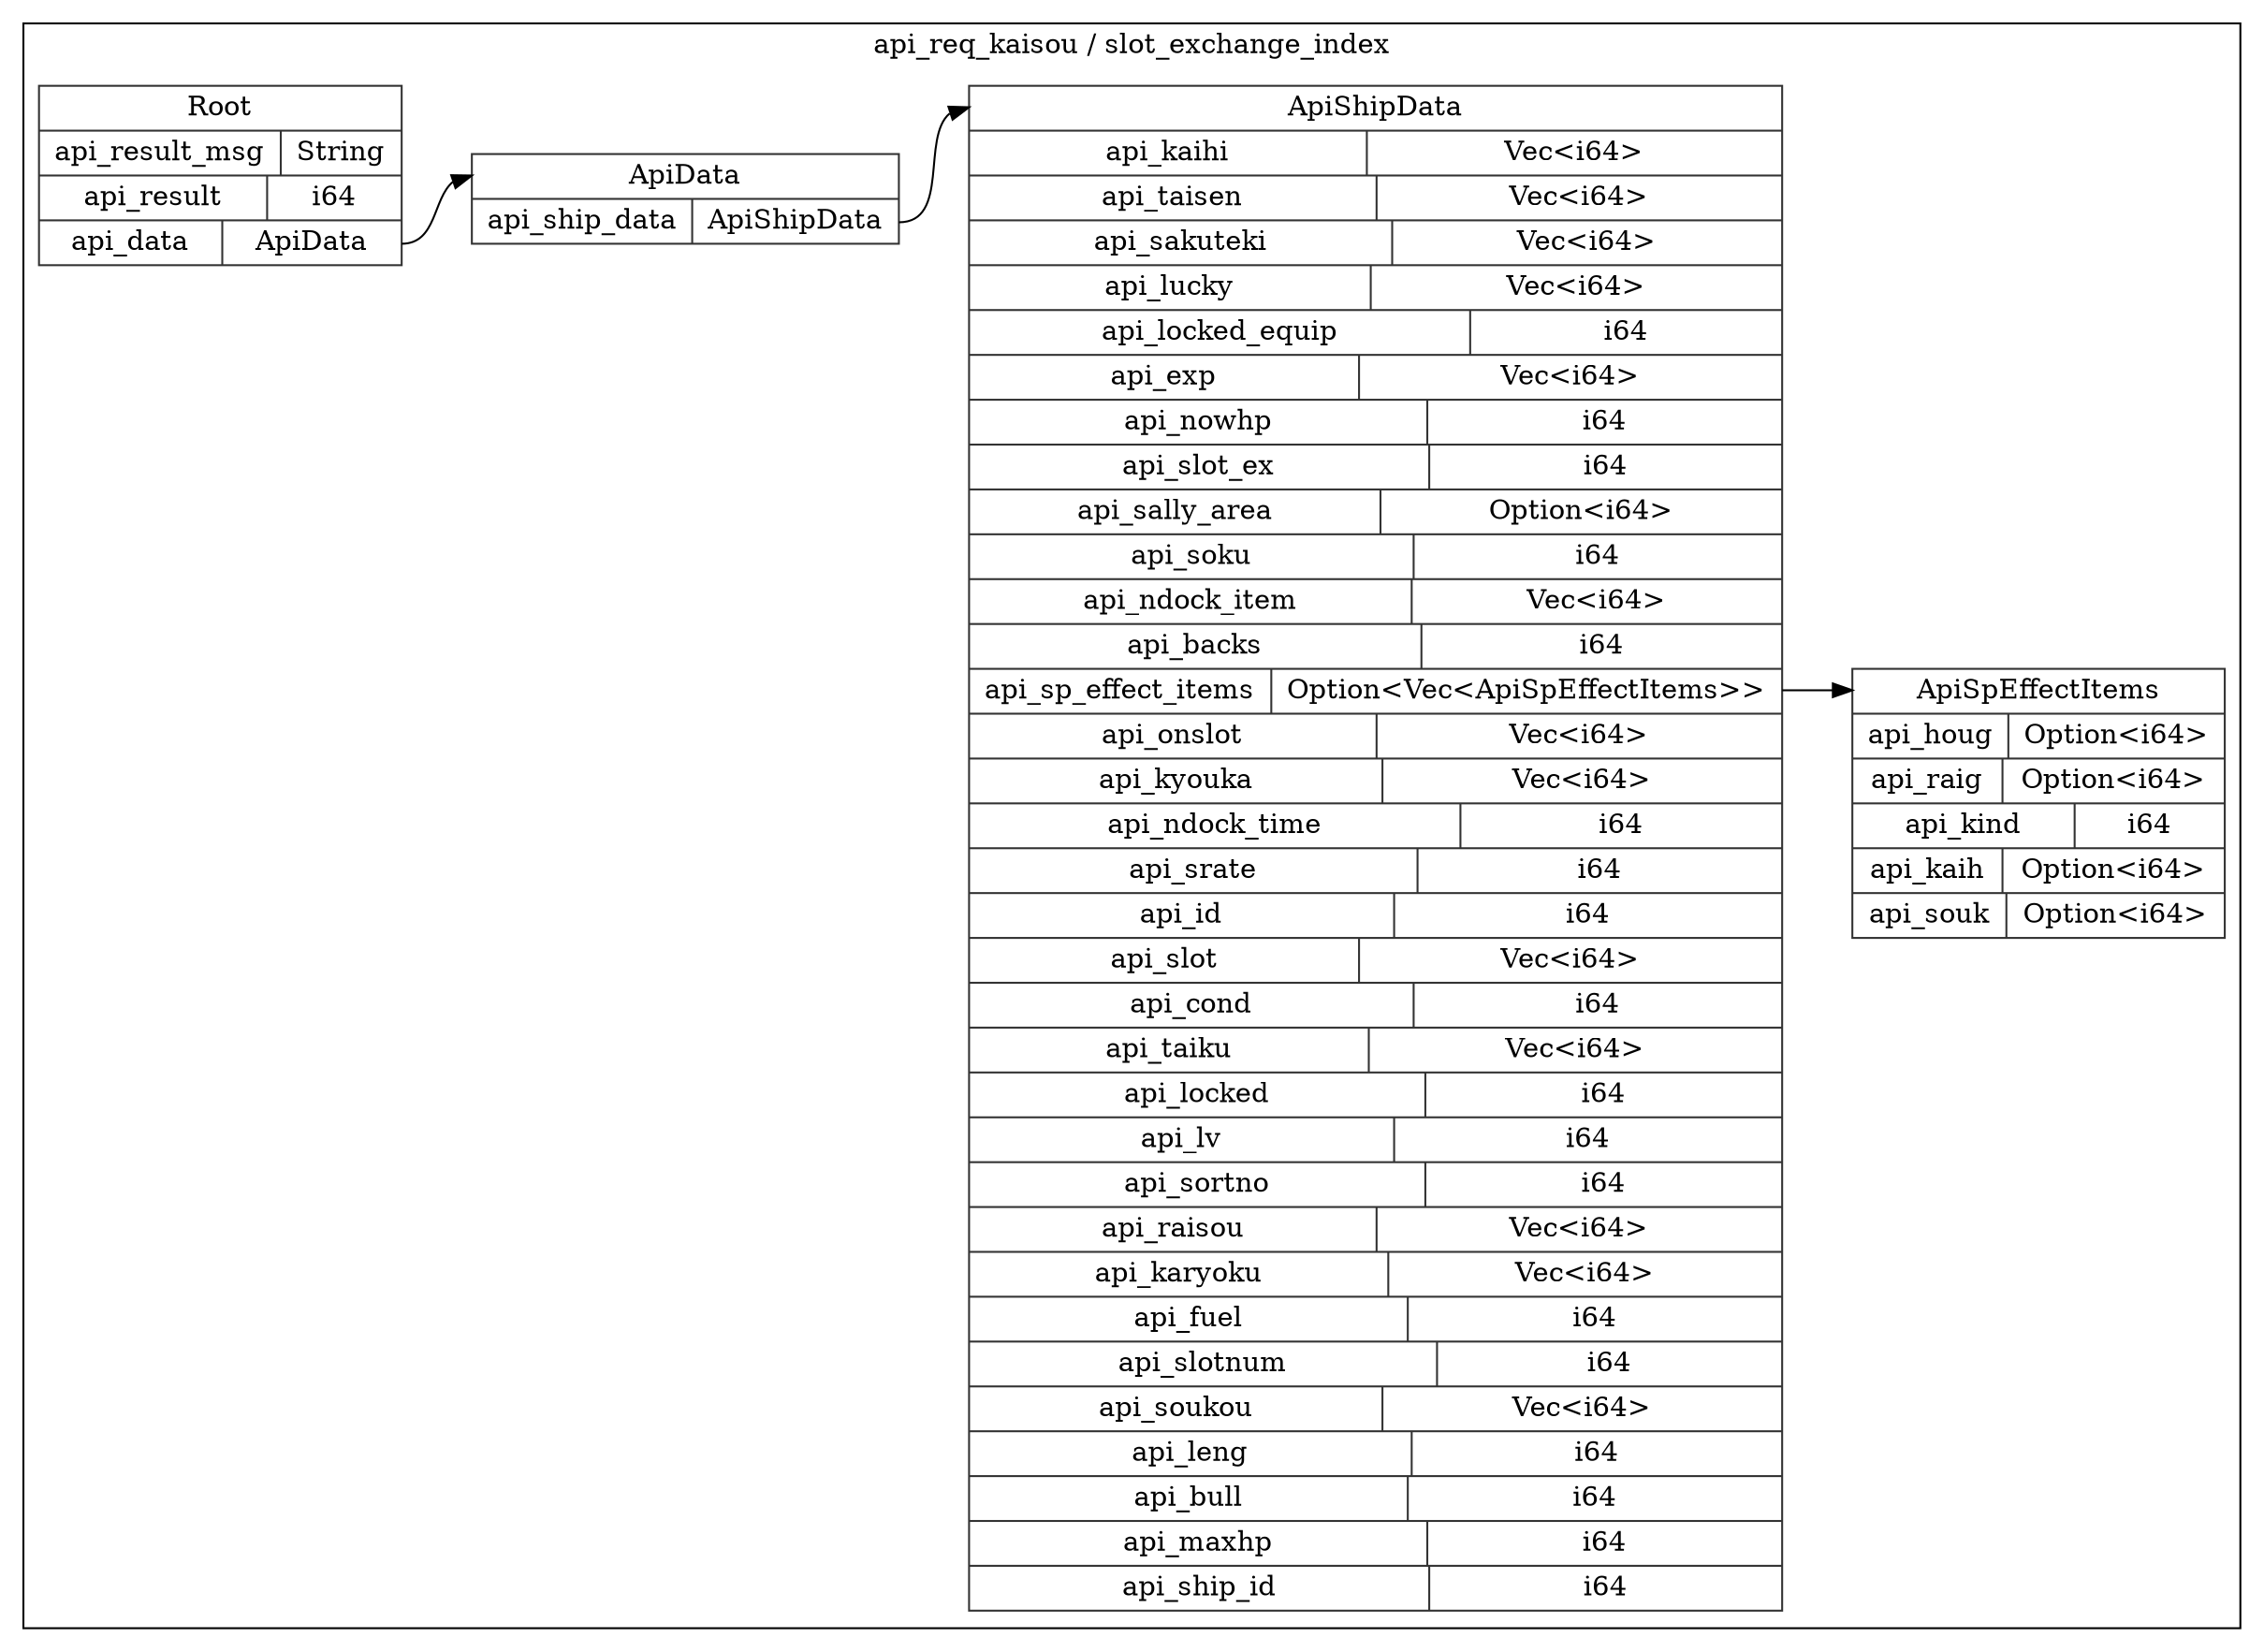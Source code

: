 digraph {
  rankdir=LR;
  subgraph cluster_0 {
    label="api_req_kaisou / slot_exchange_index";
    node [style="filled", color=white, style="solid", color=gray20];
    api_req_kaisou__slot_exchange_index__ApiSpEffectItems [label="<ApiSpEffectItems> ApiSpEffectItems  | { api_houg | <api_houg> Option\<i64\> } | { api_raig | <api_raig> Option\<i64\> } | { api_kind | <api_kind> i64 } | { api_kaih | <api_kaih> Option\<i64\> } | { api_souk | <api_souk> Option\<i64\> }", shape=record];
    api_req_kaisou__slot_exchange_index__ApiShipData [label="<ApiShipData> ApiShipData  | { api_kaihi | <api_kaihi> Vec\<i64\> } | { api_taisen | <api_taisen> Vec\<i64\> } | { api_sakuteki | <api_sakuteki> Vec\<i64\> } | { api_lucky | <api_lucky> Vec\<i64\> } | { api_locked_equip | <api_locked_equip> i64 } | { api_exp | <api_exp> Vec\<i64\> } | { api_nowhp | <api_nowhp> i64 } | { api_slot_ex | <api_slot_ex> i64 } | { api_sally_area | <api_sally_area> Option\<i64\> } | { api_soku | <api_soku> i64 } | { api_ndock_item | <api_ndock_item> Vec\<i64\> } | { api_backs | <api_backs> i64 } | { api_sp_effect_items | <api_sp_effect_items> Option\<Vec\<ApiSpEffectItems\>\> } | { api_onslot | <api_onslot> Vec\<i64\> } | { api_kyouka | <api_kyouka> Vec\<i64\> } | { api_ndock_time | <api_ndock_time> i64 } | { api_srate | <api_srate> i64 } | { api_id | <api_id> i64 } | { api_slot | <api_slot> Vec\<i64\> } | { api_cond | <api_cond> i64 } | { api_taiku | <api_taiku> Vec\<i64\> } | { api_locked | <api_locked> i64 } | { api_lv | <api_lv> i64 } | { api_sortno | <api_sortno> i64 } | { api_raisou | <api_raisou> Vec\<i64\> } | { api_karyoku | <api_karyoku> Vec\<i64\> } | { api_fuel | <api_fuel> i64 } | { api_slotnum | <api_slotnum> i64 } | { api_soukou | <api_soukou> Vec\<i64\> } | { api_leng | <api_leng> i64 } | { api_bull | <api_bull> i64 } | { api_maxhp | <api_maxhp> i64 } | { api_ship_id | <api_ship_id> i64 }", shape=record];
    api_req_kaisou__slot_exchange_index__ApiShipData:api_sp_effect_items:e -> api_req_kaisou__slot_exchange_index__ApiSpEffectItems:ApiSpEffectItems:w;
    api_req_kaisou__slot_exchange_index__Root [label="<Root> Root  | { api_result_msg | <api_result_msg> String } | { api_result | <api_result> i64 } | { api_data | <api_data> ApiData }", shape=record];
    api_req_kaisou__slot_exchange_index__ApiData;
    api_req_kaisou__slot_exchange_index__Root:api_data:e -> api_req_kaisou__slot_exchange_index__ApiData:ApiData:w;
    api_req_kaisou__slot_exchange_index__ApiData [label="<ApiData> ApiData  | { api_ship_data | <api_ship_data> ApiShipData }", shape=record];
    api_req_kaisou__slot_exchange_index__ApiData:api_ship_data:e -> api_req_kaisou__slot_exchange_index__ApiShipData:ApiShipData:w;
  }
}
